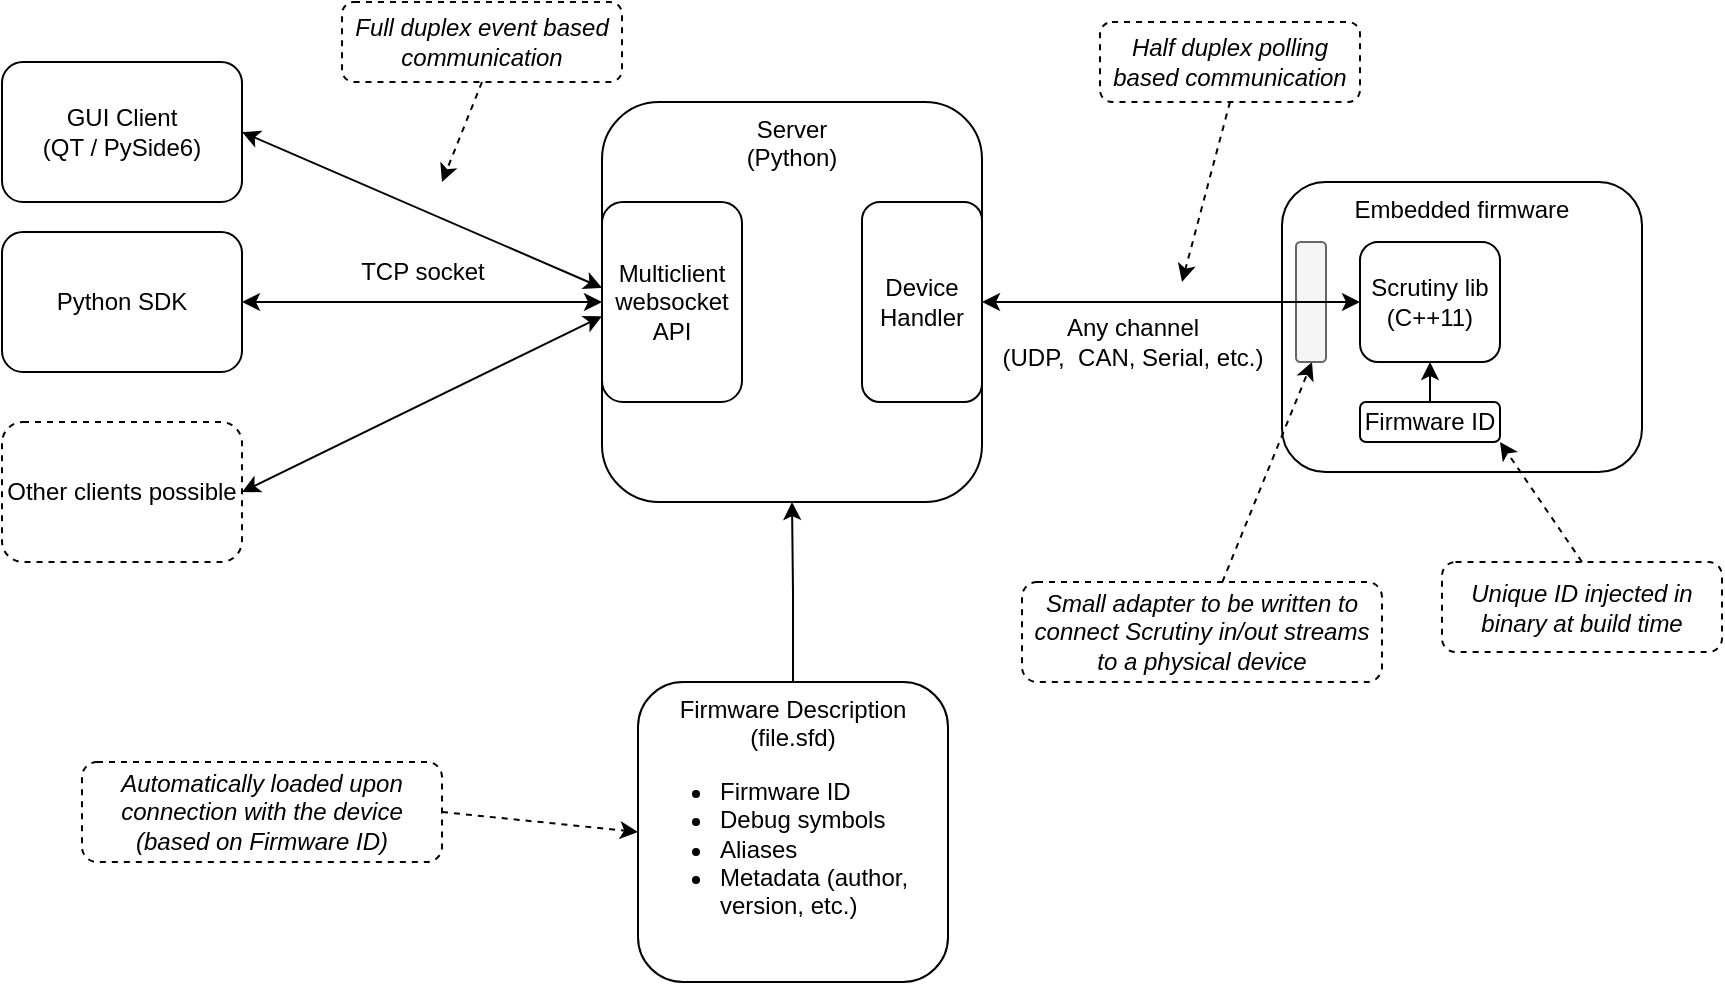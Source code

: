 <mxfile scale="2" border="0">
    <diagram id="TkqTKa8OCuHq-zXPvSPR" name="Page-1">
        <mxGraphModel dx="1105" dy="390" grid="1" gridSize="10" guides="1" tooltips="1" connect="1" arrows="1" fold="1" page="1" pageScale="1" pageWidth="850" pageHeight="1100" background="#ffffff" math="0" shadow="0">
            <root>
                <mxCell id="0"/>
                <mxCell id="1" parent="0"/>
                <mxCell id="mlyRW9mOE5CwS9S9jdWl-1" value="&lt;div&gt;Server&lt;/div&gt;&lt;div&gt;(Python)&lt;br&gt;&lt;/div&gt;" style="rounded=1;whiteSpace=wrap;html=1;verticalAlign=top;" parent="1" vertex="1">
                    <mxGeometry x="330" y="80" width="190" height="200" as="geometry"/>
                </mxCell>
                <mxCell id="mlyRW9mOE5CwS9S9jdWl-2" value="Embedded firmware" style="rounded=1;whiteSpace=wrap;html=1;verticalAlign=top;align=center;" parent="1" vertex="1">
                    <mxGeometry x="670" y="120" width="180" height="145" as="geometry"/>
                </mxCell>
                <mxCell id="mlyRW9mOE5CwS9S9jdWl-3" value="&lt;div&gt;Scrutiny lib (C++11)&lt;/div&gt;" style="rounded=1;whiteSpace=wrap;html=1;" parent="1" vertex="1">
                    <mxGeometry x="709" y="150" width="70" height="60" as="geometry"/>
                </mxCell>
                <mxCell id="mlyRW9mOE5CwS9S9jdWl-6" value="&lt;div&gt;GUI Client&lt;br&gt;(QT / PySide6)&lt;br&gt;&lt;/div&gt;" style="rounded=1;whiteSpace=wrap;html=1;" parent="1" vertex="1">
                    <mxGeometry x="30" y="60" width="120" height="70" as="geometry"/>
                </mxCell>
                <mxCell id="mlyRW9mOE5CwS9S9jdWl-20" style="edgeStyle=orthogonalEdgeStyle;rounded=0;orthogonalLoop=1;jettySize=auto;html=1;exitX=1;exitY=0.5;exitDx=0;exitDy=0;startArrow=classic;startFill=1;" parent="1" source="mlyRW9mOE5CwS9S9jdWl-7" target="mlyRW9mOE5CwS9S9jdWl-14" edge="1">
                    <mxGeometry relative="1" as="geometry"/>
                </mxCell>
                <mxCell id="mlyRW9mOE5CwS9S9jdWl-7" value="Python SDK" style="rounded=1;whiteSpace=wrap;html=1;" parent="1" vertex="1">
                    <mxGeometry x="30" y="145" width="120" height="70" as="geometry"/>
                </mxCell>
                <mxCell id="mlyRW9mOE5CwS9S9jdWl-11" value="Other clients possible" style="rounded=1;whiteSpace=wrap;html=1;dashed=1;" parent="1" vertex="1">
                    <mxGeometry x="30" y="240" width="120" height="70" as="geometry"/>
                </mxCell>
                <mxCell id="mlyRW9mOE5CwS9S9jdWl-14" value="&lt;div&gt;Multiclient &lt;br&gt;&lt;/div&gt;&lt;div&gt;websocket API&lt;/div&gt;" style="rounded=1;whiteSpace=wrap;html=1;verticalAlign=middle;" parent="1" vertex="1">
                    <mxGeometry x="330" y="130" width="70" height="100" as="geometry"/>
                </mxCell>
                <mxCell id="mlyRW9mOE5CwS9S9jdWl-16" value="Half duplex polling based communication" style="rounded=1;whiteSpace=wrap;html=1;dashed=1;verticalAlign=middle;fontStyle=2;spacingLeft=5;spacingRight=5;spacing=-1;spacingBottom=5;spacingTop=5;" parent="1" vertex="1">
                    <mxGeometry x="579" y="40" width="130" height="40" as="geometry"/>
                </mxCell>
                <mxCell id="mlyRW9mOE5CwS9S9jdWl-17" value="Small adapter to be written to connect Scrutiny in/out streams to a physical device" style="rounded=1;whiteSpace=wrap;html=1;dashed=1;verticalAlign=middle;fontStyle=2;fontFamily=Helvetica;" parent="1" vertex="1">
                    <mxGeometry x="540" y="320" width="180" height="50" as="geometry"/>
                </mxCell>
                <mxCell id="mlyRW9mOE5CwS9S9jdWl-18" value="" style="endArrow=classic;html=1;rounded=0;dashed=1;" parent="1" source="mlyRW9mOE5CwS9S9jdWl-17" edge="1">
                    <mxGeometry width="50" height="50" relative="1" as="geometry">
                        <mxPoint x="430" y="210" as="sourcePoint"/>
                        <mxPoint x="685" y="210" as="targetPoint"/>
                    </mxGeometry>
                </mxCell>
                <mxCell id="mlyRW9mOE5CwS9S9jdWl-22" value="" style="rounded=1;whiteSpace=wrap;html=1;fillColor=#f5f5f5;fontColor=#333333;strokeColor=#666666;" parent="1" vertex="1">
                    <mxGeometry x="677" y="150" width="15" height="60" as="geometry"/>
                </mxCell>
                <mxCell id="mlyRW9mOE5CwS9S9jdWl-4" style="edgeStyle=orthogonalEdgeStyle;rounded=0;orthogonalLoop=1;jettySize=auto;html=1;startArrow=classic;startFill=1;" parent="1" source="mlyRW9mOE5CwS9S9jdWl-1" target="mlyRW9mOE5CwS9S9jdWl-3" edge="1">
                    <mxGeometry relative="1" as="geometry"/>
                </mxCell>
                <mxCell id="mlyRW9mOE5CwS9S9jdWl-25" value="TCP socket" style="text;html=1;align=center;verticalAlign=middle;resizable=0;points=[];autosize=1;strokeColor=none;fillColor=none;" parent="1" vertex="1">
                    <mxGeometry x="195" y="150" width="90" height="30" as="geometry"/>
                </mxCell>
                <mxCell id="mlyRW9mOE5CwS9S9jdWl-26" value="Full duplex event based communication" style="rounded=1;whiteSpace=wrap;html=1;dashed=1;verticalAlign=middle;fontStyle=2;spacingTop=5;spacingLeft=5;spacingBottom=5;spacingRight=5;" parent="1" vertex="1">
                    <mxGeometry x="200" y="30" width="140" height="40" as="geometry"/>
                </mxCell>
                <mxCell id="mlyRW9mOE5CwS9S9jdWl-27" value="" style="endArrow=classic;html=1;rounded=0;dashed=1;exitX=0.5;exitY=1;exitDx=0;exitDy=0;" parent="1" source="mlyRW9mOE5CwS9S9jdWl-16" edge="1">
                    <mxGeometry width="50" height="50" relative="1" as="geometry">
                        <mxPoint x="724.12" y="330" as="sourcePoint"/>
                        <mxPoint x="620" y="170" as="targetPoint"/>
                    </mxGeometry>
                </mxCell>
                <mxCell id="mlyRW9mOE5CwS9S9jdWl-28" value="" style="endArrow=classic;html=1;rounded=0;dashed=1;exitX=0.5;exitY=1;exitDx=0;exitDy=0;" parent="1" source="mlyRW9mOE5CwS9S9jdWl-26" edge="1">
                    <mxGeometry width="50" height="50" relative="1" as="geometry">
                        <mxPoint x="545" y="90" as="sourcePoint"/>
                        <mxPoint x="250" y="120" as="targetPoint"/>
                    </mxGeometry>
                </mxCell>
                <mxCell id="mlyRW9mOE5CwS9S9jdWl-29" value="Any channel&lt;br&gt;&lt;div&gt;(UDP,&amp;nbsp; CAN, Serial, etc.)&lt;/div&gt;" style="text;html=1;align=center;verticalAlign=middle;resizable=0;points=[];autosize=1;strokeColor=none;fillColor=none;" parent="1" vertex="1">
                    <mxGeometry x="520" y="180" width="150" height="40" as="geometry"/>
                </mxCell>
                <mxCell id="SQRKmvJDJixICkFWZuLB-2" value="" style="endArrow=classic;startArrow=classic;html=1;rounded=0;entryX=0;entryY=0.571;entryDx=0;entryDy=0;entryPerimeter=0;exitX=1;exitY=0.5;exitDx=0;exitDy=0;" parent="1" source="mlyRW9mOE5CwS9S9jdWl-11" target="mlyRW9mOE5CwS9S9jdWl-14" edge="1">
                    <mxGeometry width="50" height="50" relative="1" as="geometry">
                        <mxPoint x="160" y="280" as="sourcePoint"/>
                        <mxPoint x="440" y="220" as="targetPoint"/>
                    </mxGeometry>
                </mxCell>
                <mxCell id="SQRKmvJDJixICkFWZuLB-3" value="" style="endArrow=classic;startArrow=classic;html=1;rounded=0;entryX=0;entryY=0.429;entryDx=0;entryDy=0;entryPerimeter=0;exitX=1;exitY=0.5;exitDx=0;exitDy=0;" parent="1" source="mlyRW9mOE5CwS9S9jdWl-6" target="mlyRW9mOE5CwS9S9jdWl-14" edge="1">
                    <mxGeometry width="50" height="50" relative="1" as="geometry">
                        <mxPoint x="170" y="290" as="sourcePoint"/>
                        <mxPoint x="340" y="200" as="targetPoint"/>
                    </mxGeometry>
                </mxCell>
                <mxCell id="SQRKmvJDJixICkFWZuLB-6" style="edgeStyle=orthogonalEdgeStyle;rounded=0;orthogonalLoop=1;jettySize=auto;html=1;exitX=0.5;exitY=0;exitDx=0;exitDy=0;" parent="1" source="SQRKmvJDJixICkFWZuLB-4" target="mlyRW9mOE5CwS9S9jdWl-1" edge="1">
                    <mxGeometry relative="1" as="geometry"/>
                </mxCell>
                <mxCell id="SQRKmvJDJixICkFWZuLB-4" value="&lt;div align=&quot;center&quot;&gt;Firmware Description&lt;br&gt;(file.sfd)&lt;br&gt;&lt;/div&gt;&lt;div align=&quot;left&quot;&gt;&lt;ul&gt;&lt;li&gt;Firmware ID&lt;/li&gt;&lt;li&gt;Debug symbols&lt;/li&gt;&lt;li&gt;Aliases&lt;/li&gt;&lt;li&gt;Metadata (author, version, etc.)&lt;br&gt;&lt;/li&gt;&lt;/ul&gt;&lt;/div&gt;" style="rounded=1;whiteSpace=wrap;html=1;verticalAlign=top;" parent="1" vertex="1">
                    <mxGeometry x="348" y="370" width="155" height="150" as="geometry"/>
                </mxCell>
                <mxCell id="SQRKmvJDJixICkFWZuLB-5" value="Device Handler" style="rounded=1;whiteSpace=wrap;html=1;verticalAlign=middle;" parent="1" vertex="1">
                    <mxGeometry x="460" y="130" width="60" height="100" as="geometry"/>
                </mxCell>
                <mxCell id="SQRKmvJDJixICkFWZuLB-8" style="edgeStyle=orthogonalEdgeStyle;rounded=0;orthogonalLoop=1;jettySize=auto;html=1;exitX=0.5;exitY=0;exitDx=0;exitDy=0;entryX=0.5;entryY=1;entryDx=0;entryDy=0;fontFamily=Helvetica;" parent="1" source="SQRKmvJDJixICkFWZuLB-7" target="mlyRW9mOE5CwS9S9jdWl-3" edge="1">
                    <mxGeometry relative="1" as="geometry"/>
                </mxCell>
                <mxCell id="SQRKmvJDJixICkFWZuLB-7" value="Firmware ID" style="rounded=1;whiteSpace=wrap;html=1;" parent="1" vertex="1">
                    <mxGeometry x="709" y="230" width="70" height="20" as="geometry"/>
                </mxCell>
                <mxCell id="SQRKmvJDJixICkFWZuLB-9" value="Unique ID injected in binary at build time" style="rounded=1;whiteSpace=wrap;html=1;dashed=1;verticalAlign=middle;fontStyle=2" parent="1" vertex="1">
                    <mxGeometry x="750" y="310" width="140" height="45" as="geometry"/>
                </mxCell>
                <mxCell id="SQRKmvJDJixICkFWZuLB-12" value="" style="endArrow=classic;html=1;rounded=0;dashed=1;entryX=1;entryY=1;entryDx=0;entryDy=0;exitX=0.5;exitY=0;exitDx=0;exitDy=0;" parent="1" source="SQRKmvJDJixICkFWZuLB-9" target="SQRKmvJDJixICkFWZuLB-7" edge="1">
                    <mxGeometry width="50" height="50" relative="1" as="geometry">
                        <mxPoint x="820" y="300" as="sourcePoint"/>
                        <mxPoint x="698" y="220" as="targetPoint"/>
                    </mxGeometry>
                </mxCell>
                <mxCell id="SQRKmvJDJixICkFWZuLB-14" value="&lt;div&gt;Automatically loaded upon connection with the device&lt;/div&gt;&lt;div&gt;(based on Firmware ID)&lt;/div&gt;" style="rounded=1;whiteSpace=wrap;html=1;dashed=1;verticalAlign=middle;fontStyle=2;fontFamily=Helvetica;" parent="1" vertex="1">
                    <mxGeometry x="70" y="410" width="180" height="50" as="geometry"/>
                </mxCell>
                <mxCell id="SQRKmvJDJixICkFWZuLB-16" value="" style="endArrow=classic;html=1;rounded=0;dashed=1;entryX=0;entryY=0.5;entryDx=0;entryDy=0;exitX=1;exitY=0.5;exitDx=0;exitDy=0;" parent="1" source="SQRKmvJDJixICkFWZuLB-14" target="SQRKmvJDJixICkFWZuLB-4" edge="1">
                    <mxGeometry width="50" height="50" relative="1" as="geometry">
                        <mxPoint x="200" y="420" as="sourcePoint"/>
                        <mxPoint x="245" y="310" as="targetPoint"/>
                    </mxGeometry>
                </mxCell>
            </root>
        </mxGraphModel>
    </diagram>
</mxfile>